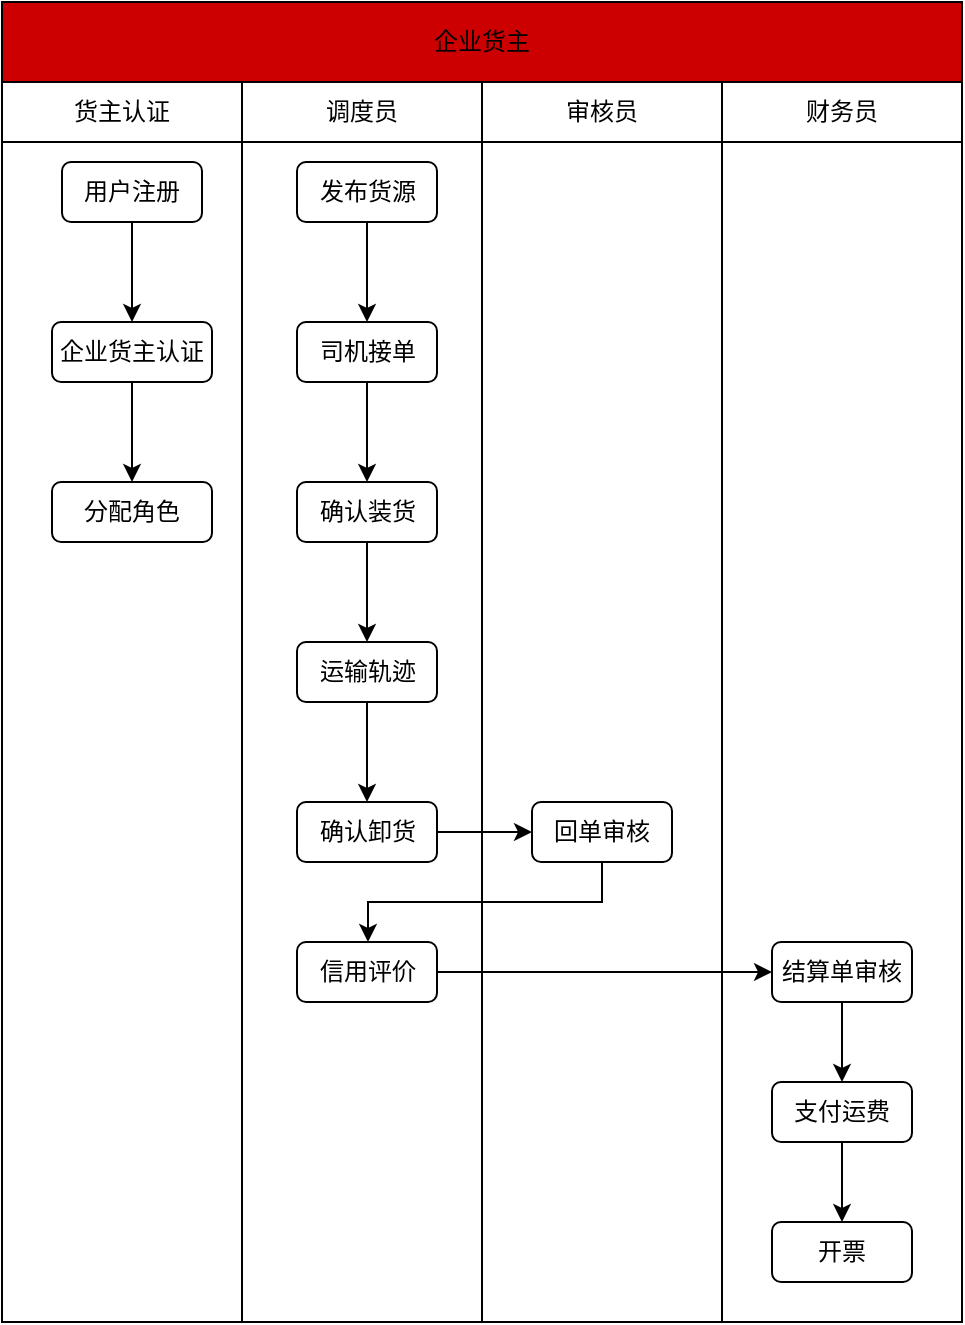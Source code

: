 <mxfile version="12.3.8" type="github" pages="1">
  <diagram id="ZGmpEk67wGp2lwaBuE9D" name="第 1 页">
    <mxGraphModel dx="854" dy="478" grid="1" gridSize="10" guides="1" tooltips="1" connect="1" arrows="1" fold="1" page="1" pageScale="1" pageWidth="827" pageHeight="1169" math="0" shadow="0">
      <root>
        <mxCell id="0"/>
        <mxCell id="1" parent="0"/>
        <mxCell id="0giKOAx5Amc7TKUS-MqL-40" value="" style="rounded=0;whiteSpace=wrap;html=1;" vertex="1" parent="1">
          <mxGeometry x="220" y="120" width="120" height="590" as="geometry"/>
        </mxCell>
        <mxCell id="0giKOAx5Amc7TKUS-MqL-43" value="" style="rounded=0;whiteSpace=wrap;html=1;" vertex="1" parent="1">
          <mxGeometry x="340" y="120" width="120" height="590" as="geometry"/>
        </mxCell>
        <mxCell id="0giKOAx5Amc7TKUS-MqL-44" value="" style="rounded=0;whiteSpace=wrap;html=1;" vertex="1" parent="1">
          <mxGeometry x="460" y="120" width="120" height="590" as="geometry"/>
        </mxCell>
        <mxCell id="0giKOAx5Amc7TKUS-MqL-39" value="" style="rounded=0;whiteSpace=wrap;html=1;" vertex="1" parent="1">
          <mxGeometry x="100" y="120" width="120" height="590" as="geometry"/>
        </mxCell>
        <mxCell id="0giKOAx5Amc7TKUS-MqL-2" value="调度员" style="rounded=0;whiteSpace=wrap;html=1;" vertex="1" parent="1">
          <mxGeometry x="220" y="90" width="120" height="30" as="geometry"/>
        </mxCell>
        <mxCell id="0giKOAx5Amc7TKUS-MqL-3" value="审核员" style="rounded=0;whiteSpace=wrap;html=1;" vertex="1" parent="1">
          <mxGeometry x="340" y="90" width="120" height="30" as="geometry"/>
        </mxCell>
        <mxCell id="0giKOAx5Amc7TKUS-MqL-4" value="财务员" style="rounded=0;whiteSpace=wrap;html=1;" vertex="1" parent="1">
          <mxGeometry x="460" y="90" width="120" height="30" as="geometry"/>
        </mxCell>
        <mxCell id="0giKOAx5Amc7TKUS-MqL-5" value="企业货主" style="rounded=0;whiteSpace=wrap;html=1;fillColor=#CC0000;" vertex="1" parent="1">
          <mxGeometry x="100" y="50" width="480" height="40" as="geometry"/>
        </mxCell>
        <mxCell id="0giKOAx5Amc7TKUS-MqL-9" value="" style="edgeStyle=orthogonalEdgeStyle;rounded=0;orthogonalLoop=1;jettySize=auto;html=1;" edge="1" parent="1" source="0giKOAx5Amc7TKUS-MqL-7" target="0giKOAx5Amc7TKUS-MqL-8">
          <mxGeometry relative="1" as="geometry"/>
        </mxCell>
        <mxCell id="0giKOAx5Amc7TKUS-MqL-7" value="用户注册" style="rounded=1;whiteSpace=wrap;html=1;" vertex="1" parent="1">
          <mxGeometry x="130" y="130" width="70" height="30" as="geometry"/>
        </mxCell>
        <mxCell id="0giKOAx5Amc7TKUS-MqL-11" value="" style="edgeStyle=orthogonalEdgeStyle;rounded=0;orthogonalLoop=1;jettySize=auto;html=1;" edge="1" parent="1" source="0giKOAx5Amc7TKUS-MqL-8" target="0giKOAx5Amc7TKUS-MqL-10">
          <mxGeometry relative="1" as="geometry"/>
        </mxCell>
        <mxCell id="0giKOAx5Amc7TKUS-MqL-8" value="企业货主认证" style="rounded=1;whiteSpace=wrap;html=1;" vertex="1" parent="1">
          <mxGeometry x="125" y="210" width="80" height="30" as="geometry"/>
        </mxCell>
        <mxCell id="0giKOAx5Amc7TKUS-MqL-10" value="分配角色" style="rounded=1;whiteSpace=wrap;html=1;" vertex="1" parent="1">
          <mxGeometry x="125" y="290" width="80" height="30" as="geometry"/>
        </mxCell>
        <mxCell id="0giKOAx5Amc7TKUS-MqL-13" value="货主认证" style="rounded=0;whiteSpace=wrap;html=1;" vertex="1" parent="1">
          <mxGeometry x="100" y="90" width="120" height="30" as="geometry"/>
        </mxCell>
        <mxCell id="0giKOAx5Amc7TKUS-MqL-20" value="" style="edgeStyle=orthogonalEdgeStyle;rounded=0;orthogonalLoop=1;jettySize=auto;html=1;" edge="1" parent="1" source="0giKOAx5Amc7TKUS-MqL-17" target="0giKOAx5Amc7TKUS-MqL-19">
          <mxGeometry relative="1" as="geometry"/>
        </mxCell>
        <mxCell id="0giKOAx5Amc7TKUS-MqL-17" value="发布货源" style="rounded=1;whiteSpace=wrap;html=1;" vertex="1" parent="1">
          <mxGeometry x="247.5" y="130" width="70" height="30" as="geometry"/>
        </mxCell>
        <mxCell id="0giKOAx5Amc7TKUS-MqL-22" value="" style="edgeStyle=orthogonalEdgeStyle;rounded=0;orthogonalLoop=1;jettySize=auto;html=1;" edge="1" parent="1" source="0giKOAx5Amc7TKUS-MqL-19" target="0giKOAx5Amc7TKUS-MqL-21">
          <mxGeometry relative="1" as="geometry"/>
        </mxCell>
        <mxCell id="0giKOAx5Amc7TKUS-MqL-19" value="司机接单" style="rounded=1;whiteSpace=wrap;html=1;" vertex="1" parent="1">
          <mxGeometry x="247.5" y="210" width="70" height="30" as="geometry"/>
        </mxCell>
        <mxCell id="0giKOAx5Amc7TKUS-MqL-26" value="" style="edgeStyle=orthogonalEdgeStyle;rounded=0;orthogonalLoop=1;jettySize=auto;html=1;" edge="1" parent="1" source="0giKOAx5Amc7TKUS-MqL-21" target="0giKOAx5Amc7TKUS-MqL-25">
          <mxGeometry relative="1" as="geometry"/>
        </mxCell>
        <mxCell id="0giKOAx5Amc7TKUS-MqL-21" value="确认装货" style="rounded=1;whiteSpace=wrap;html=1;" vertex="1" parent="1">
          <mxGeometry x="247.5" y="290" width="70" height="30" as="geometry"/>
        </mxCell>
        <mxCell id="0giKOAx5Amc7TKUS-MqL-28" value="" style="edgeStyle=orthogonalEdgeStyle;rounded=0;orthogonalLoop=1;jettySize=auto;html=1;" edge="1" parent="1" source="0giKOAx5Amc7TKUS-MqL-25" target="0giKOAx5Amc7TKUS-MqL-27">
          <mxGeometry relative="1" as="geometry"/>
        </mxCell>
        <mxCell id="0giKOAx5Amc7TKUS-MqL-25" value="运输轨迹" style="rounded=1;whiteSpace=wrap;html=1;" vertex="1" parent="1">
          <mxGeometry x="247.5" y="370" width="70" height="30" as="geometry"/>
        </mxCell>
        <mxCell id="0giKOAx5Amc7TKUS-MqL-30" value="" style="edgeStyle=orthogonalEdgeStyle;rounded=0;orthogonalLoop=1;jettySize=auto;html=1;entryX=0;entryY=0.5;entryDx=0;entryDy=0;" edge="1" parent="1" source="0giKOAx5Amc7TKUS-MqL-27" target="0giKOAx5Amc7TKUS-MqL-29">
          <mxGeometry relative="1" as="geometry"/>
        </mxCell>
        <mxCell id="0giKOAx5Amc7TKUS-MqL-27" value="确认卸货" style="rounded=1;whiteSpace=wrap;html=1;" vertex="1" parent="1">
          <mxGeometry x="247.5" y="450" width="70" height="30" as="geometry"/>
        </mxCell>
        <mxCell id="0giKOAx5Amc7TKUS-MqL-32" value="" style="edgeStyle=orthogonalEdgeStyle;rounded=0;orthogonalLoop=1;jettySize=auto;html=1;" edge="1" parent="1" source="0giKOAx5Amc7TKUS-MqL-29" target="0giKOAx5Amc7TKUS-MqL-31">
          <mxGeometry relative="1" as="geometry">
            <Array as="points">
              <mxPoint x="400" y="500"/>
              <mxPoint x="283" y="500"/>
            </Array>
          </mxGeometry>
        </mxCell>
        <mxCell id="0giKOAx5Amc7TKUS-MqL-29" value="回单审核" style="rounded=1;whiteSpace=wrap;html=1;" vertex="1" parent="1">
          <mxGeometry x="365" y="450" width="70" height="30" as="geometry"/>
        </mxCell>
        <mxCell id="0giKOAx5Amc7TKUS-MqL-34" value="" style="edgeStyle=orthogonalEdgeStyle;rounded=0;orthogonalLoop=1;jettySize=auto;html=1;" edge="1" parent="1" source="0giKOAx5Amc7TKUS-MqL-31" target="0giKOAx5Amc7TKUS-MqL-33">
          <mxGeometry relative="1" as="geometry"/>
        </mxCell>
        <mxCell id="0giKOAx5Amc7TKUS-MqL-31" value="信用评价" style="rounded=1;whiteSpace=wrap;html=1;" vertex="1" parent="1">
          <mxGeometry x="247.5" y="520" width="70" height="30" as="geometry"/>
        </mxCell>
        <mxCell id="0giKOAx5Amc7TKUS-MqL-36" value="" style="edgeStyle=orthogonalEdgeStyle;rounded=0;orthogonalLoop=1;jettySize=auto;html=1;" edge="1" parent="1" source="0giKOAx5Amc7TKUS-MqL-33" target="0giKOAx5Amc7TKUS-MqL-35">
          <mxGeometry relative="1" as="geometry"/>
        </mxCell>
        <mxCell id="0giKOAx5Amc7TKUS-MqL-33" value="结算单审核" style="rounded=1;whiteSpace=wrap;html=1;" vertex="1" parent="1">
          <mxGeometry x="485" y="520" width="70" height="30" as="geometry"/>
        </mxCell>
        <mxCell id="0giKOAx5Amc7TKUS-MqL-38" value="" style="edgeStyle=orthogonalEdgeStyle;rounded=0;orthogonalLoop=1;jettySize=auto;html=1;" edge="1" parent="1" source="0giKOAx5Amc7TKUS-MqL-35" target="0giKOAx5Amc7TKUS-MqL-37">
          <mxGeometry relative="1" as="geometry"/>
        </mxCell>
        <mxCell id="0giKOAx5Amc7TKUS-MqL-35" value="支付运费" style="rounded=1;whiteSpace=wrap;html=1;" vertex="1" parent="1">
          <mxGeometry x="485" y="590" width="70" height="30" as="geometry"/>
        </mxCell>
        <mxCell id="0giKOAx5Amc7TKUS-MqL-37" value="开票" style="rounded=1;whiteSpace=wrap;html=1;" vertex="1" parent="1">
          <mxGeometry x="485" y="660" width="70" height="30" as="geometry"/>
        </mxCell>
      </root>
    </mxGraphModel>
  </diagram>
</mxfile>
